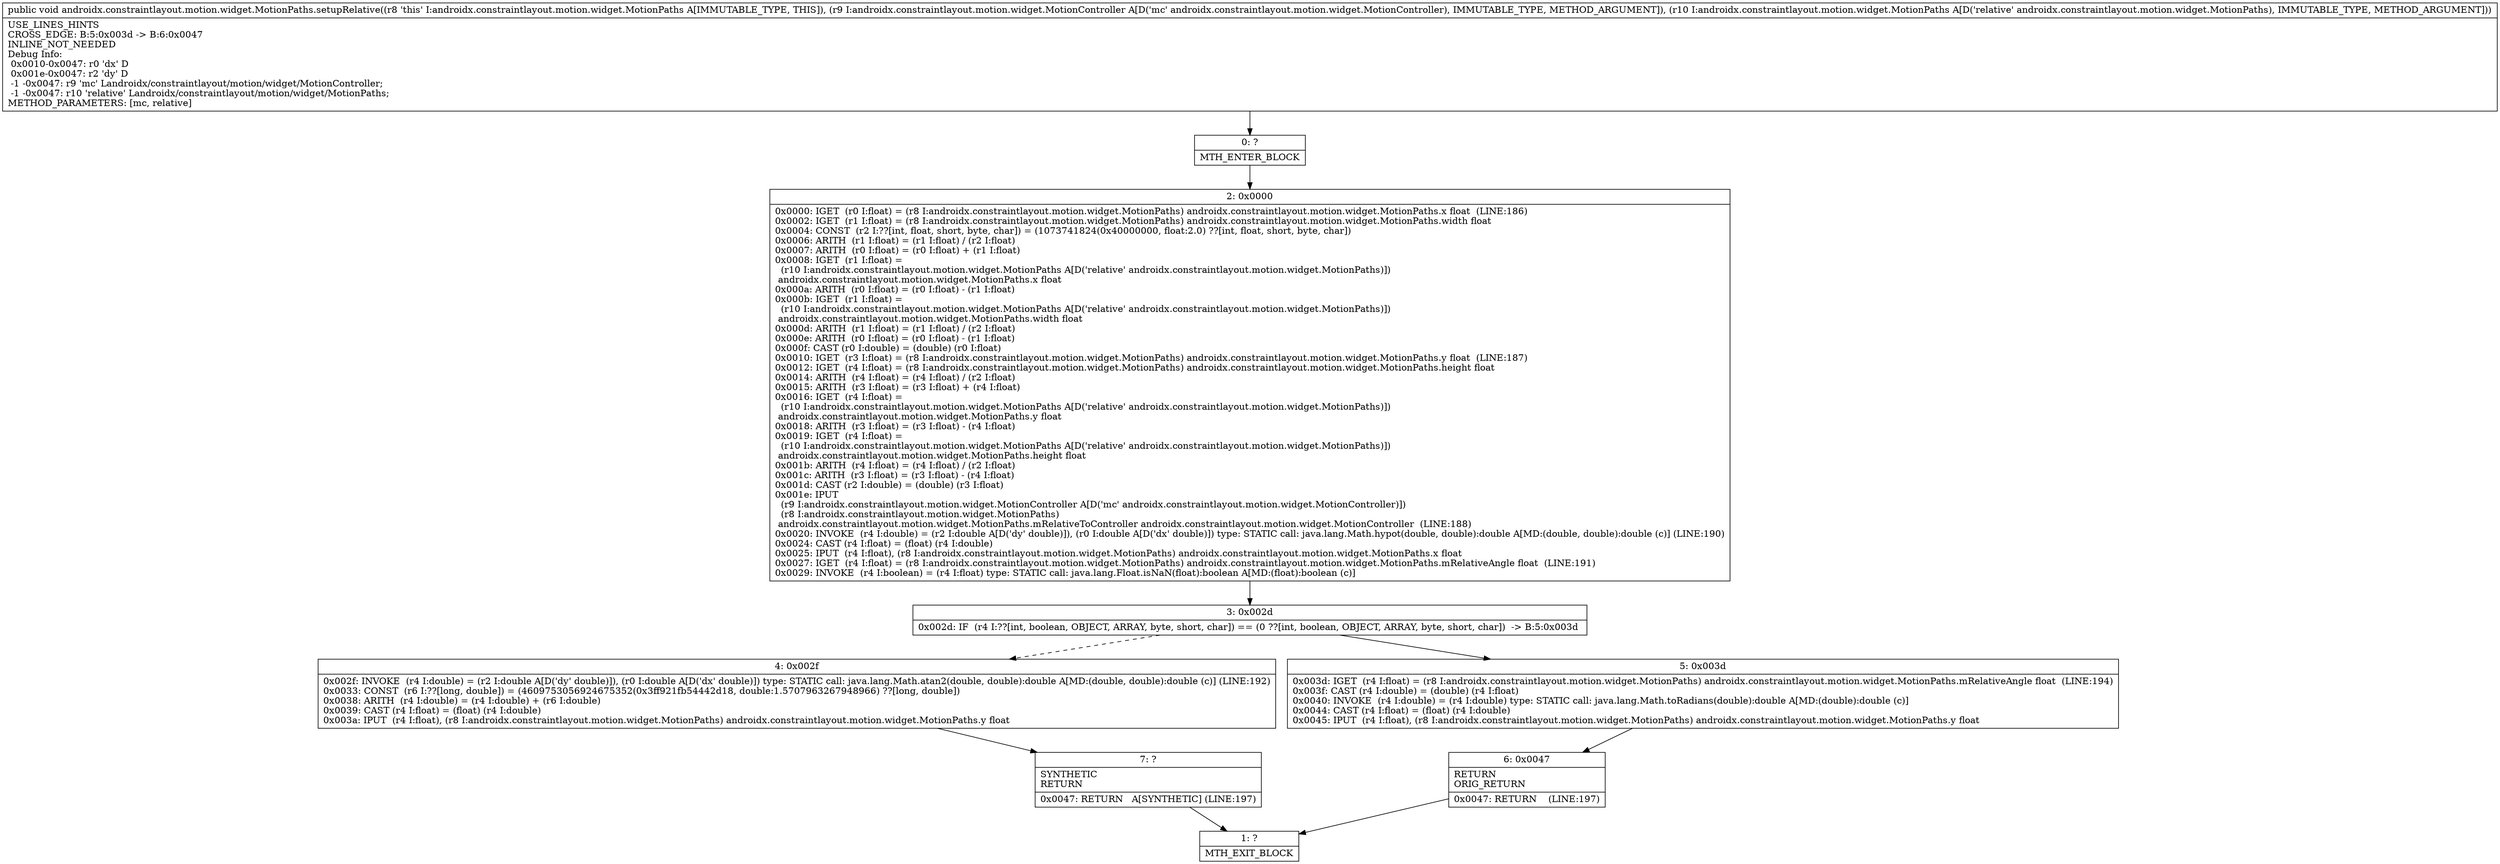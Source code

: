digraph "CFG forandroidx.constraintlayout.motion.widget.MotionPaths.setupRelative(Landroidx\/constraintlayout\/motion\/widget\/MotionController;Landroidx\/constraintlayout\/motion\/widget\/MotionPaths;)V" {
Node_0 [shape=record,label="{0\:\ ?|MTH_ENTER_BLOCK\l}"];
Node_2 [shape=record,label="{2\:\ 0x0000|0x0000: IGET  (r0 I:float) = (r8 I:androidx.constraintlayout.motion.widget.MotionPaths) androidx.constraintlayout.motion.widget.MotionPaths.x float  (LINE:186)\l0x0002: IGET  (r1 I:float) = (r8 I:androidx.constraintlayout.motion.widget.MotionPaths) androidx.constraintlayout.motion.widget.MotionPaths.width float \l0x0004: CONST  (r2 I:??[int, float, short, byte, char]) = (1073741824(0x40000000, float:2.0) ??[int, float, short, byte, char]) \l0x0006: ARITH  (r1 I:float) = (r1 I:float) \/ (r2 I:float) \l0x0007: ARITH  (r0 I:float) = (r0 I:float) + (r1 I:float) \l0x0008: IGET  (r1 I:float) = \l  (r10 I:androidx.constraintlayout.motion.widget.MotionPaths A[D('relative' androidx.constraintlayout.motion.widget.MotionPaths)])\l androidx.constraintlayout.motion.widget.MotionPaths.x float \l0x000a: ARITH  (r0 I:float) = (r0 I:float) \- (r1 I:float) \l0x000b: IGET  (r1 I:float) = \l  (r10 I:androidx.constraintlayout.motion.widget.MotionPaths A[D('relative' androidx.constraintlayout.motion.widget.MotionPaths)])\l androidx.constraintlayout.motion.widget.MotionPaths.width float \l0x000d: ARITH  (r1 I:float) = (r1 I:float) \/ (r2 I:float) \l0x000e: ARITH  (r0 I:float) = (r0 I:float) \- (r1 I:float) \l0x000f: CAST (r0 I:double) = (double) (r0 I:float) \l0x0010: IGET  (r3 I:float) = (r8 I:androidx.constraintlayout.motion.widget.MotionPaths) androidx.constraintlayout.motion.widget.MotionPaths.y float  (LINE:187)\l0x0012: IGET  (r4 I:float) = (r8 I:androidx.constraintlayout.motion.widget.MotionPaths) androidx.constraintlayout.motion.widget.MotionPaths.height float \l0x0014: ARITH  (r4 I:float) = (r4 I:float) \/ (r2 I:float) \l0x0015: ARITH  (r3 I:float) = (r3 I:float) + (r4 I:float) \l0x0016: IGET  (r4 I:float) = \l  (r10 I:androidx.constraintlayout.motion.widget.MotionPaths A[D('relative' androidx.constraintlayout.motion.widget.MotionPaths)])\l androidx.constraintlayout.motion.widget.MotionPaths.y float \l0x0018: ARITH  (r3 I:float) = (r3 I:float) \- (r4 I:float) \l0x0019: IGET  (r4 I:float) = \l  (r10 I:androidx.constraintlayout.motion.widget.MotionPaths A[D('relative' androidx.constraintlayout.motion.widget.MotionPaths)])\l androidx.constraintlayout.motion.widget.MotionPaths.height float \l0x001b: ARITH  (r4 I:float) = (r4 I:float) \/ (r2 I:float) \l0x001c: ARITH  (r3 I:float) = (r3 I:float) \- (r4 I:float) \l0x001d: CAST (r2 I:double) = (double) (r3 I:float) \l0x001e: IPUT  \l  (r9 I:androidx.constraintlayout.motion.widget.MotionController A[D('mc' androidx.constraintlayout.motion.widget.MotionController)])\l  (r8 I:androidx.constraintlayout.motion.widget.MotionPaths)\l androidx.constraintlayout.motion.widget.MotionPaths.mRelativeToController androidx.constraintlayout.motion.widget.MotionController  (LINE:188)\l0x0020: INVOKE  (r4 I:double) = (r2 I:double A[D('dy' double)]), (r0 I:double A[D('dx' double)]) type: STATIC call: java.lang.Math.hypot(double, double):double A[MD:(double, double):double (c)] (LINE:190)\l0x0024: CAST (r4 I:float) = (float) (r4 I:double) \l0x0025: IPUT  (r4 I:float), (r8 I:androidx.constraintlayout.motion.widget.MotionPaths) androidx.constraintlayout.motion.widget.MotionPaths.x float \l0x0027: IGET  (r4 I:float) = (r8 I:androidx.constraintlayout.motion.widget.MotionPaths) androidx.constraintlayout.motion.widget.MotionPaths.mRelativeAngle float  (LINE:191)\l0x0029: INVOKE  (r4 I:boolean) = (r4 I:float) type: STATIC call: java.lang.Float.isNaN(float):boolean A[MD:(float):boolean (c)]\l}"];
Node_3 [shape=record,label="{3\:\ 0x002d|0x002d: IF  (r4 I:??[int, boolean, OBJECT, ARRAY, byte, short, char]) == (0 ??[int, boolean, OBJECT, ARRAY, byte, short, char])  \-\> B:5:0x003d \l}"];
Node_4 [shape=record,label="{4\:\ 0x002f|0x002f: INVOKE  (r4 I:double) = (r2 I:double A[D('dy' double)]), (r0 I:double A[D('dx' double)]) type: STATIC call: java.lang.Math.atan2(double, double):double A[MD:(double, double):double (c)] (LINE:192)\l0x0033: CONST  (r6 I:??[long, double]) = (4609753056924675352(0x3ff921fb54442d18, double:1.5707963267948966) ??[long, double]) \l0x0038: ARITH  (r4 I:double) = (r4 I:double) + (r6 I:double) \l0x0039: CAST (r4 I:float) = (float) (r4 I:double) \l0x003a: IPUT  (r4 I:float), (r8 I:androidx.constraintlayout.motion.widget.MotionPaths) androidx.constraintlayout.motion.widget.MotionPaths.y float \l}"];
Node_7 [shape=record,label="{7\:\ ?|SYNTHETIC\lRETURN\l|0x0047: RETURN   A[SYNTHETIC] (LINE:197)\l}"];
Node_1 [shape=record,label="{1\:\ ?|MTH_EXIT_BLOCK\l}"];
Node_5 [shape=record,label="{5\:\ 0x003d|0x003d: IGET  (r4 I:float) = (r8 I:androidx.constraintlayout.motion.widget.MotionPaths) androidx.constraintlayout.motion.widget.MotionPaths.mRelativeAngle float  (LINE:194)\l0x003f: CAST (r4 I:double) = (double) (r4 I:float) \l0x0040: INVOKE  (r4 I:double) = (r4 I:double) type: STATIC call: java.lang.Math.toRadians(double):double A[MD:(double):double (c)]\l0x0044: CAST (r4 I:float) = (float) (r4 I:double) \l0x0045: IPUT  (r4 I:float), (r8 I:androidx.constraintlayout.motion.widget.MotionPaths) androidx.constraintlayout.motion.widget.MotionPaths.y float \l}"];
Node_6 [shape=record,label="{6\:\ 0x0047|RETURN\lORIG_RETURN\l|0x0047: RETURN    (LINE:197)\l}"];
MethodNode[shape=record,label="{public void androidx.constraintlayout.motion.widget.MotionPaths.setupRelative((r8 'this' I:androidx.constraintlayout.motion.widget.MotionPaths A[IMMUTABLE_TYPE, THIS]), (r9 I:androidx.constraintlayout.motion.widget.MotionController A[D('mc' androidx.constraintlayout.motion.widget.MotionController), IMMUTABLE_TYPE, METHOD_ARGUMENT]), (r10 I:androidx.constraintlayout.motion.widget.MotionPaths A[D('relative' androidx.constraintlayout.motion.widget.MotionPaths), IMMUTABLE_TYPE, METHOD_ARGUMENT]))  | USE_LINES_HINTS\lCROSS_EDGE: B:5:0x003d \-\> B:6:0x0047\lINLINE_NOT_NEEDED\lDebug Info:\l  0x0010\-0x0047: r0 'dx' D\l  0x001e\-0x0047: r2 'dy' D\l  \-1 \-0x0047: r9 'mc' Landroidx\/constraintlayout\/motion\/widget\/MotionController;\l  \-1 \-0x0047: r10 'relative' Landroidx\/constraintlayout\/motion\/widget\/MotionPaths;\lMETHOD_PARAMETERS: [mc, relative]\l}"];
MethodNode -> Node_0;Node_0 -> Node_2;
Node_2 -> Node_3;
Node_3 -> Node_4[style=dashed];
Node_3 -> Node_5;
Node_4 -> Node_7;
Node_7 -> Node_1;
Node_5 -> Node_6;
Node_6 -> Node_1;
}


